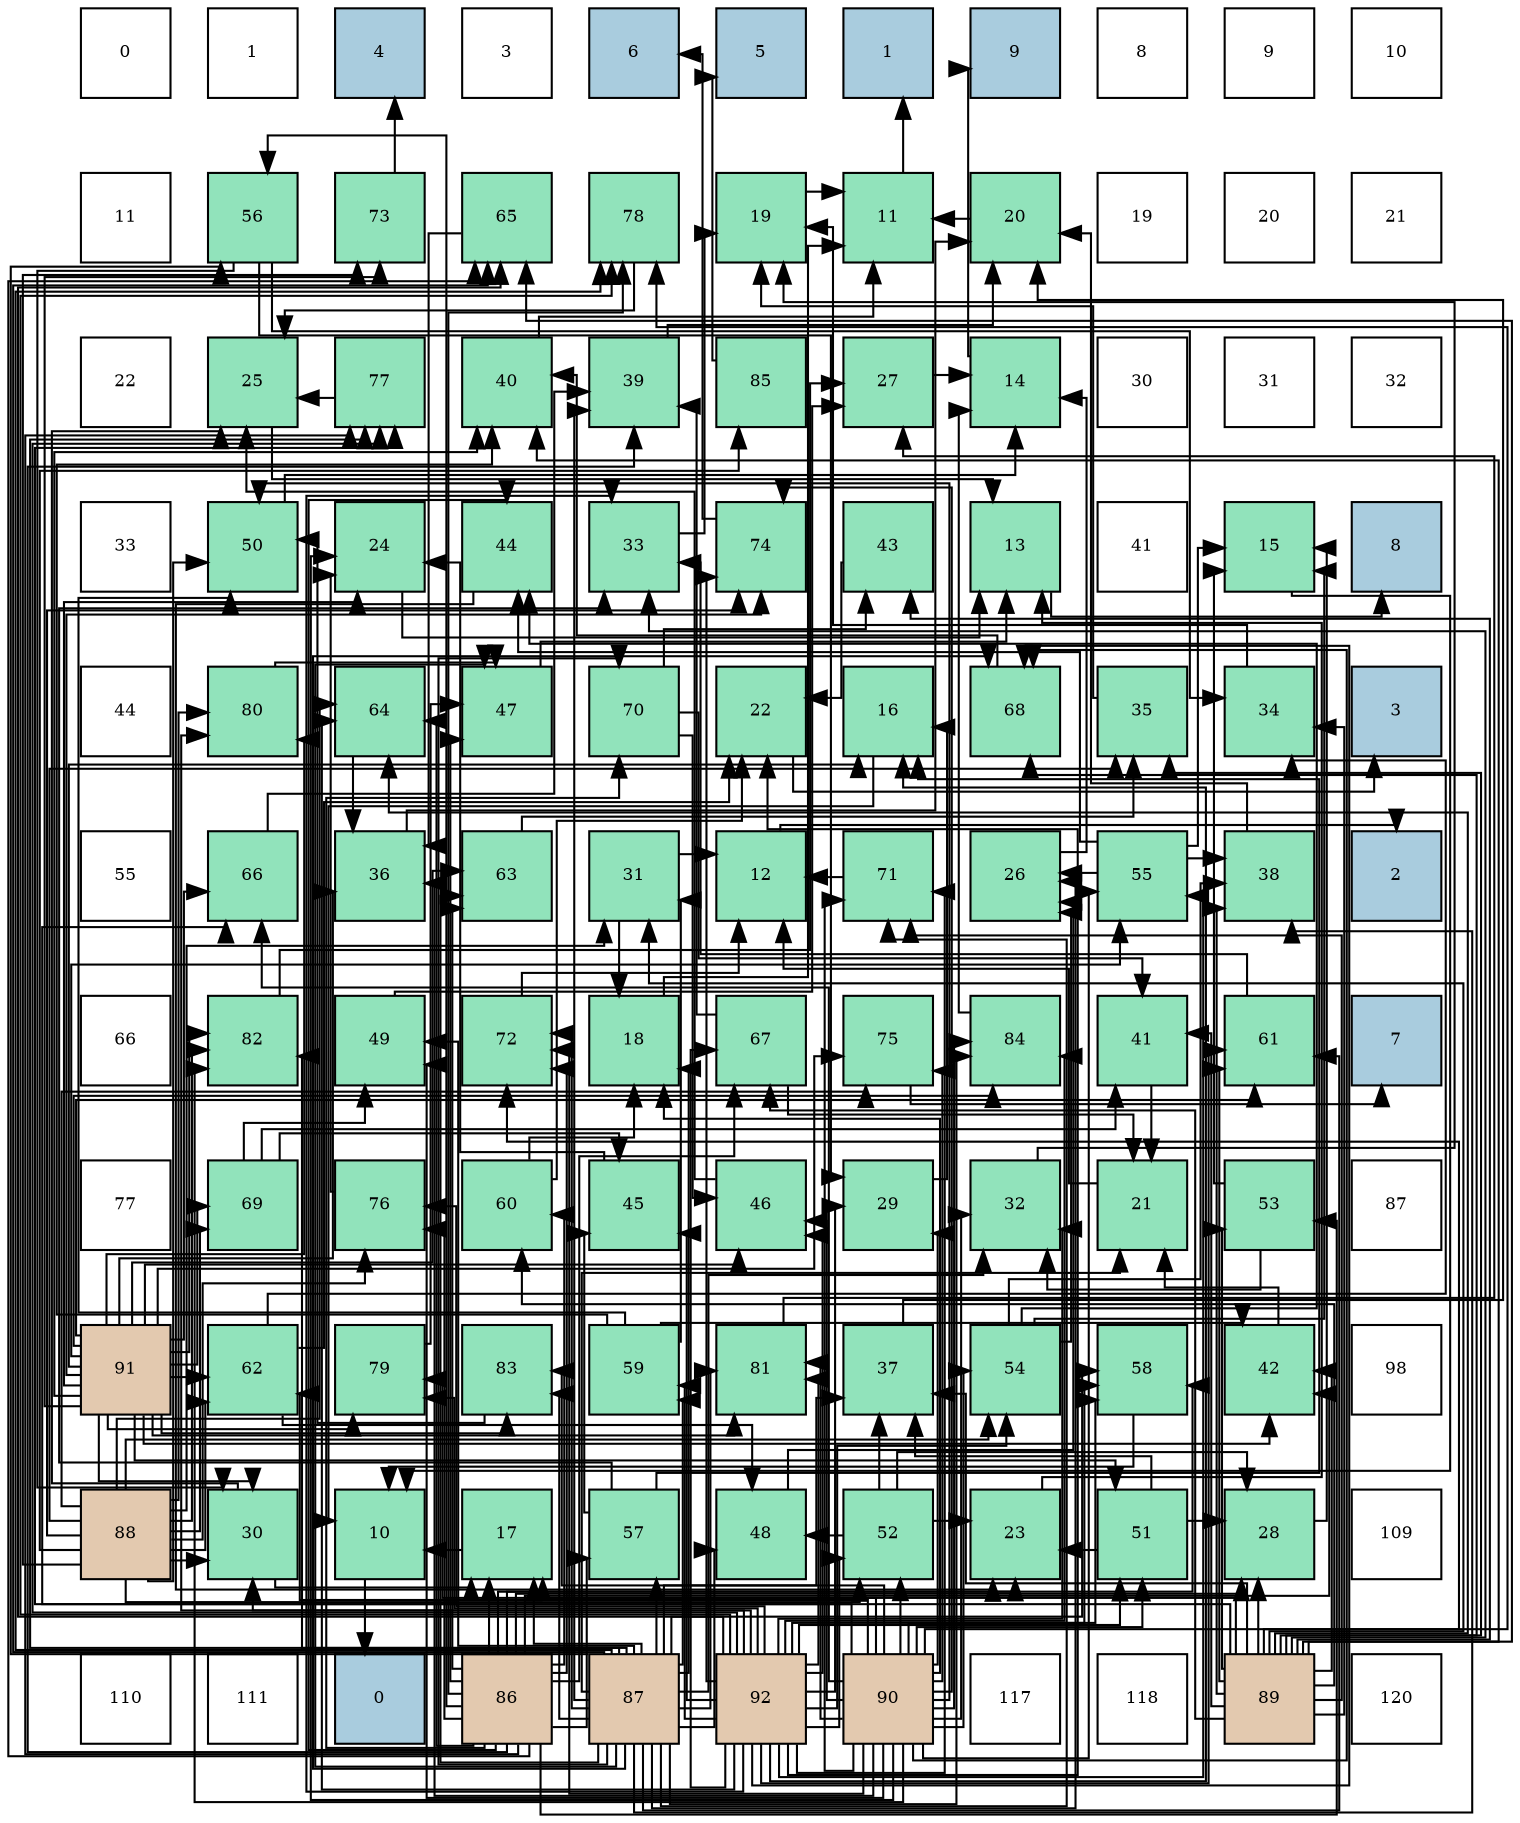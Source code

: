 digraph layout{
 rankdir=TB;
 splines=ortho;
 node [style=filled shape=square fixedsize=true width=0.6];
0[label="0", fontsize=8, fillcolor="#ffffff"];
1[label="1", fontsize=8, fillcolor="#ffffff"];
2[label="4", fontsize=8, fillcolor="#a9ccde"];
3[label="3", fontsize=8, fillcolor="#ffffff"];
4[label="6", fontsize=8, fillcolor="#a9ccde"];
5[label="5", fontsize=8, fillcolor="#a9ccde"];
6[label="1", fontsize=8, fillcolor="#a9ccde"];
7[label="9", fontsize=8, fillcolor="#a9ccde"];
8[label="8", fontsize=8, fillcolor="#ffffff"];
9[label="9", fontsize=8, fillcolor="#ffffff"];
10[label="10", fontsize=8, fillcolor="#ffffff"];
11[label="11", fontsize=8, fillcolor="#ffffff"];
12[label="56", fontsize=8, fillcolor="#91e3bb"];
13[label="73", fontsize=8, fillcolor="#91e3bb"];
14[label="65", fontsize=8, fillcolor="#91e3bb"];
15[label="78", fontsize=8, fillcolor="#91e3bb"];
16[label="19", fontsize=8, fillcolor="#91e3bb"];
17[label="11", fontsize=8, fillcolor="#91e3bb"];
18[label="20", fontsize=8, fillcolor="#91e3bb"];
19[label="19", fontsize=8, fillcolor="#ffffff"];
20[label="20", fontsize=8, fillcolor="#ffffff"];
21[label="21", fontsize=8, fillcolor="#ffffff"];
22[label="22", fontsize=8, fillcolor="#ffffff"];
23[label="25", fontsize=8, fillcolor="#91e3bb"];
24[label="77", fontsize=8, fillcolor="#91e3bb"];
25[label="40", fontsize=8, fillcolor="#91e3bb"];
26[label="39", fontsize=8, fillcolor="#91e3bb"];
27[label="85", fontsize=8, fillcolor="#91e3bb"];
28[label="27", fontsize=8, fillcolor="#91e3bb"];
29[label="14", fontsize=8, fillcolor="#91e3bb"];
30[label="30", fontsize=8, fillcolor="#ffffff"];
31[label="31", fontsize=8, fillcolor="#ffffff"];
32[label="32", fontsize=8, fillcolor="#ffffff"];
33[label="33", fontsize=8, fillcolor="#ffffff"];
34[label="50", fontsize=8, fillcolor="#91e3bb"];
35[label="24", fontsize=8, fillcolor="#91e3bb"];
36[label="44", fontsize=8, fillcolor="#91e3bb"];
37[label="33", fontsize=8, fillcolor="#91e3bb"];
38[label="74", fontsize=8, fillcolor="#91e3bb"];
39[label="43", fontsize=8, fillcolor="#91e3bb"];
40[label="13", fontsize=8, fillcolor="#91e3bb"];
41[label="41", fontsize=8, fillcolor="#ffffff"];
42[label="15", fontsize=8, fillcolor="#91e3bb"];
43[label="8", fontsize=8, fillcolor="#a9ccde"];
44[label="44", fontsize=8, fillcolor="#ffffff"];
45[label="80", fontsize=8, fillcolor="#91e3bb"];
46[label="64", fontsize=8, fillcolor="#91e3bb"];
47[label="47", fontsize=8, fillcolor="#91e3bb"];
48[label="70", fontsize=8, fillcolor="#91e3bb"];
49[label="22", fontsize=8, fillcolor="#91e3bb"];
50[label="16", fontsize=8, fillcolor="#91e3bb"];
51[label="68", fontsize=8, fillcolor="#91e3bb"];
52[label="35", fontsize=8, fillcolor="#91e3bb"];
53[label="34", fontsize=8, fillcolor="#91e3bb"];
54[label="3", fontsize=8, fillcolor="#a9ccde"];
55[label="55", fontsize=8, fillcolor="#ffffff"];
56[label="66", fontsize=8, fillcolor="#91e3bb"];
57[label="36", fontsize=8, fillcolor="#91e3bb"];
58[label="63", fontsize=8, fillcolor="#91e3bb"];
59[label="31", fontsize=8, fillcolor="#91e3bb"];
60[label="12", fontsize=8, fillcolor="#91e3bb"];
61[label="71", fontsize=8, fillcolor="#91e3bb"];
62[label="26", fontsize=8, fillcolor="#91e3bb"];
63[label="55", fontsize=8, fillcolor="#91e3bb"];
64[label="38", fontsize=8, fillcolor="#91e3bb"];
65[label="2", fontsize=8, fillcolor="#a9ccde"];
66[label="66", fontsize=8, fillcolor="#ffffff"];
67[label="82", fontsize=8, fillcolor="#91e3bb"];
68[label="49", fontsize=8, fillcolor="#91e3bb"];
69[label="72", fontsize=8, fillcolor="#91e3bb"];
70[label="18", fontsize=8, fillcolor="#91e3bb"];
71[label="67", fontsize=8, fillcolor="#91e3bb"];
72[label="75", fontsize=8, fillcolor="#91e3bb"];
73[label="84", fontsize=8, fillcolor="#91e3bb"];
74[label="41", fontsize=8, fillcolor="#91e3bb"];
75[label="61", fontsize=8, fillcolor="#91e3bb"];
76[label="7", fontsize=8, fillcolor="#a9ccde"];
77[label="77", fontsize=8, fillcolor="#ffffff"];
78[label="69", fontsize=8, fillcolor="#91e3bb"];
79[label="76", fontsize=8, fillcolor="#91e3bb"];
80[label="60", fontsize=8, fillcolor="#91e3bb"];
81[label="45", fontsize=8, fillcolor="#91e3bb"];
82[label="46", fontsize=8, fillcolor="#91e3bb"];
83[label="29", fontsize=8, fillcolor="#91e3bb"];
84[label="32", fontsize=8, fillcolor="#91e3bb"];
85[label="21", fontsize=8, fillcolor="#91e3bb"];
86[label="53", fontsize=8, fillcolor="#91e3bb"];
87[label="87", fontsize=8, fillcolor="#ffffff"];
88[label="91", fontsize=8, fillcolor="#e3c9af"];
89[label="62", fontsize=8, fillcolor="#91e3bb"];
90[label="79", fontsize=8, fillcolor="#91e3bb"];
91[label="83", fontsize=8, fillcolor="#91e3bb"];
92[label="59", fontsize=8, fillcolor="#91e3bb"];
93[label="81", fontsize=8, fillcolor="#91e3bb"];
94[label="37", fontsize=8, fillcolor="#91e3bb"];
95[label="54", fontsize=8, fillcolor="#91e3bb"];
96[label="58", fontsize=8, fillcolor="#91e3bb"];
97[label="42", fontsize=8, fillcolor="#91e3bb"];
98[label="98", fontsize=8, fillcolor="#ffffff"];
99[label="88", fontsize=8, fillcolor="#e3c9af"];
100[label="30", fontsize=8, fillcolor="#91e3bb"];
101[label="10", fontsize=8, fillcolor="#91e3bb"];
102[label="17", fontsize=8, fillcolor="#91e3bb"];
103[label="57", fontsize=8, fillcolor="#91e3bb"];
104[label="48", fontsize=8, fillcolor="#91e3bb"];
105[label="52", fontsize=8, fillcolor="#91e3bb"];
106[label="23", fontsize=8, fillcolor="#91e3bb"];
107[label="51", fontsize=8, fillcolor="#91e3bb"];
108[label="28", fontsize=8, fillcolor="#91e3bb"];
109[label="109", fontsize=8, fillcolor="#ffffff"];
110[label="110", fontsize=8, fillcolor="#ffffff"];
111[label="111", fontsize=8, fillcolor="#ffffff"];
112[label="0", fontsize=8, fillcolor="#a9ccde"];
113[label="86", fontsize=8, fillcolor="#e3c9af"];
114[label="87", fontsize=8, fillcolor="#e3c9af"];
115[label="92", fontsize=8, fillcolor="#e3c9af"];
116[label="90", fontsize=8, fillcolor="#e3c9af"];
117[label="117", fontsize=8, fillcolor="#ffffff"];
118[label="118", fontsize=8, fillcolor="#ffffff"];
119[label="89", fontsize=8, fillcolor="#e3c9af"];
120[label="120", fontsize=8, fillcolor="#ffffff"];
edge [constraint=false, style=vis];101 -> 112;
17 -> 6;
60 -> 65;
40 -> 43;
29 -> 7;
42 -> 101;
50 -> 101;
102 -> 101;
70 -> 17;
16 -> 17;
18 -> 17;
85 -> 60;
49 -> 54;
106 -> 40;
35 -> 40;
23 -> 40;
62 -> 29;
28 -> 29;
108 -> 42;
83 -> 50;
100 -> 102;
100 -> 23;
59 -> 60;
59 -> 70;
84 -> 16;
37 -> 16;
53 -> 16;
52 -> 16;
57 -> 18;
94 -> 18;
64 -> 18;
26 -> 18;
25 -> 17;
74 -> 85;
97 -> 85;
39 -> 49;
36 -> 106;
81 -> 35;
82 -> 23;
47 -> 40;
104 -> 62;
68 -> 28;
34 -> 29;
107 -> 106;
107 -> 108;
107 -> 94;
105 -> 106;
105 -> 108;
105 -> 94;
105 -> 104;
86 -> 42;
86 -> 84;
95 -> 42;
95 -> 62;
95 -> 64;
95 -> 36;
63 -> 42;
63 -> 62;
63 -> 64;
63 -> 36;
12 -> 83;
12 -> 100;
12 -> 53;
103 -> 50;
103 -> 37;
103 -> 81;
96 -> 101;
92 -> 59;
92 -> 25;
92 -> 97;
92 -> 34;
80 -> 70;
80 -> 49;
75 -> 37;
89 -> 49;
89 -> 53;
89 -> 104;
58 -> 52;
46 -> 57;
14 -> 57;
56 -> 26;
71 -> 85;
71 -> 26;
51 -> 25;
78 -> 74;
78 -> 81;
78 -> 68;
48 -> 74;
48 -> 39;
48 -> 82;
61 -> 60;
69 -> 60;
13 -> 2;
38 -> 4;
72 -> 76;
79 -> 35;
24 -> 23;
15 -> 23;
90 -> 47;
45 -> 47;
93 -> 28;
67 -> 28;
91 -> 34;
73 -> 29;
27 -> 5;
113 -> 102;
113 -> 106;
113 -> 108;
113 -> 26;
113 -> 97;
113 -> 36;
113 -> 47;
113 -> 86;
113 -> 12;
113 -> 103;
113 -> 96;
113 -> 80;
113 -> 58;
113 -> 46;
113 -> 14;
113 -> 71;
113 -> 48;
113 -> 69;
113 -> 79;
113 -> 24;
113 -> 15;
114 -> 102;
114 -> 70;
114 -> 85;
114 -> 62;
114 -> 84;
114 -> 94;
114 -> 64;
114 -> 26;
114 -> 47;
114 -> 104;
114 -> 68;
114 -> 12;
114 -> 103;
114 -> 96;
114 -> 92;
114 -> 75;
114 -> 58;
114 -> 14;
114 -> 51;
114 -> 48;
114 -> 61;
114 -> 69;
114 -> 24;
114 -> 15;
114 -> 93;
114 -> 67;
114 -> 91;
114 -> 73;
99 -> 100;
99 -> 59;
99 -> 52;
99 -> 34;
99 -> 105;
99 -> 95;
99 -> 89;
99 -> 46;
99 -> 78;
99 -> 13;
99 -> 38;
99 -> 72;
99 -> 79;
99 -> 45;
99 -> 67;
99 -> 27;
119 -> 102;
119 -> 108;
119 -> 59;
119 -> 37;
119 -> 53;
119 -> 52;
119 -> 94;
119 -> 64;
119 -> 25;
119 -> 74;
119 -> 97;
119 -> 39;
119 -> 86;
119 -> 80;
119 -> 75;
119 -> 46;
119 -> 14;
119 -> 56;
119 -> 71;
119 -> 51;
119 -> 61;
119 -> 69;
116 -> 70;
116 -> 35;
116 -> 83;
116 -> 84;
116 -> 57;
116 -> 82;
116 -> 68;
116 -> 34;
116 -> 107;
116 -> 105;
116 -> 95;
116 -> 63;
116 -> 96;
116 -> 89;
116 -> 56;
116 -> 51;
116 -> 61;
116 -> 69;
116 -> 38;
116 -> 72;
116 -> 24;
116 -> 15;
116 -> 90;
116 -> 93;
116 -> 67;
116 -> 91;
116 -> 73;
88 -> 50;
88 -> 35;
88 -> 100;
88 -> 57;
88 -> 25;
88 -> 97;
88 -> 82;
88 -> 107;
88 -> 63;
88 -> 75;
88 -> 89;
88 -> 58;
88 -> 56;
88 -> 78;
88 -> 13;
88 -> 38;
88 -> 72;
88 -> 90;
88 -> 45;
88 -> 93;
88 -> 67;
88 -> 91;
88 -> 73;
115 -> 50;
115 -> 49;
115 -> 83;
115 -> 100;
115 -> 84;
115 -> 37;
115 -> 81;
115 -> 82;
115 -> 107;
115 -> 105;
115 -> 95;
115 -> 63;
115 -> 96;
115 -> 92;
115 -> 75;
115 -> 46;
115 -> 14;
115 -> 71;
115 -> 51;
115 -> 61;
115 -> 38;
115 -> 79;
115 -> 24;
115 -> 15;
115 -> 90;
115 -> 45;
115 -> 93;
115 -> 73;
edge [constraint=true, style=invis];
0 -> 11 -> 22 -> 33 -> 44 -> 55 -> 66 -> 77 -> 88 -> 99 -> 110;
1 -> 12 -> 23 -> 34 -> 45 -> 56 -> 67 -> 78 -> 89 -> 100 -> 111;
2 -> 13 -> 24 -> 35 -> 46 -> 57 -> 68 -> 79 -> 90 -> 101 -> 112;
3 -> 14 -> 25 -> 36 -> 47 -> 58 -> 69 -> 80 -> 91 -> 102 -> 113;
4 -> 15 -> 26 -> 37 -> 48 -> 59 -> 70 -> 81 -> 92 -> 103 -> 114;
5 -> 16 -> 27 -> 38 -> 49 -> 60 -> 71 -> 82 -> 93 -> 104 -> 115;
6 -> 17 -> 28 -> 39 -> 50 -> 61 -> 72 -> 83 -> 94 -> 105 -> 116;
7 -> 18 -> 29 -> 40 -> 51 -> 62 -> 73 -> 84 -> 95 -> 106 -> 117;
8 -> 19 -> 30 -> 41 -> 52 -> 63 -> 74 -> 85 -> 96 -> 107 -> 118;
9 -> 20 -> 31 -> 42 -> 53 -> 64 -> 75 -> 86 -> 97 -> 108 -> 119;
10 -> 21 -> 32 -> 43 -> 54 -> 65 -> 76 -> 87 -> 98 -> 109 -> 120;
rank = same {0 -> 1 -> 2 -> 3 -> 4 -> 5 -> 6 -> 7 -> 8 -> 9 -> 10};
rank = same {11 -> 12 -> 13 -> 14 -> 15 -> 16 -> 17 -> 18 -> 19 -> 20 -> 21};
rank = same {22 -> 23 -> 24 -> 25 -> 26 -> 27 -> 28 -> 29 -> 30 -> 31 -> 32};
rank = same {33 -> 34 -> 35 -> 36 -> 37 -> 38 -> 39 -> 40 -> 41 -> 42 -> 43};
rank = same {44 -> 45 -> 46 -> 47 -> 48 -> 49 -> 50 -> 51 -> 52 -> 53 -> 54};
rank = same {55 -> 56 -> 57 -> 58 -> 59 -> 60 -> 61 -> 62 -> 63 -> 64 -> 65};
rank = same {66 -> 67 -> 68 -> 69 -> 70 -> 71 -> 72 -> 73 -> 74 -> 75 -> 76};
rank = same {77 -> 78 -> 79 -> 80 -> 81 -> 82 -> 83 -> 84 -> 85 -> 86 -> 87};
rank = same {88 -> 89 -> 90 -> 91 -> 92 -> 93 -> 94 -> 95 -> 96 -> 97 -> 98};
rank = same {99 -> 100 -> 101 -> 102 -> 103 -> 104 -> 105 -> 106 -> 107 -> 108 -> 109};
rank = same {110 -> 111 -> 112 -> 113 -> 114 -> 115 -> 116 -> 117 -> 118 -> 119 -> 120};
}